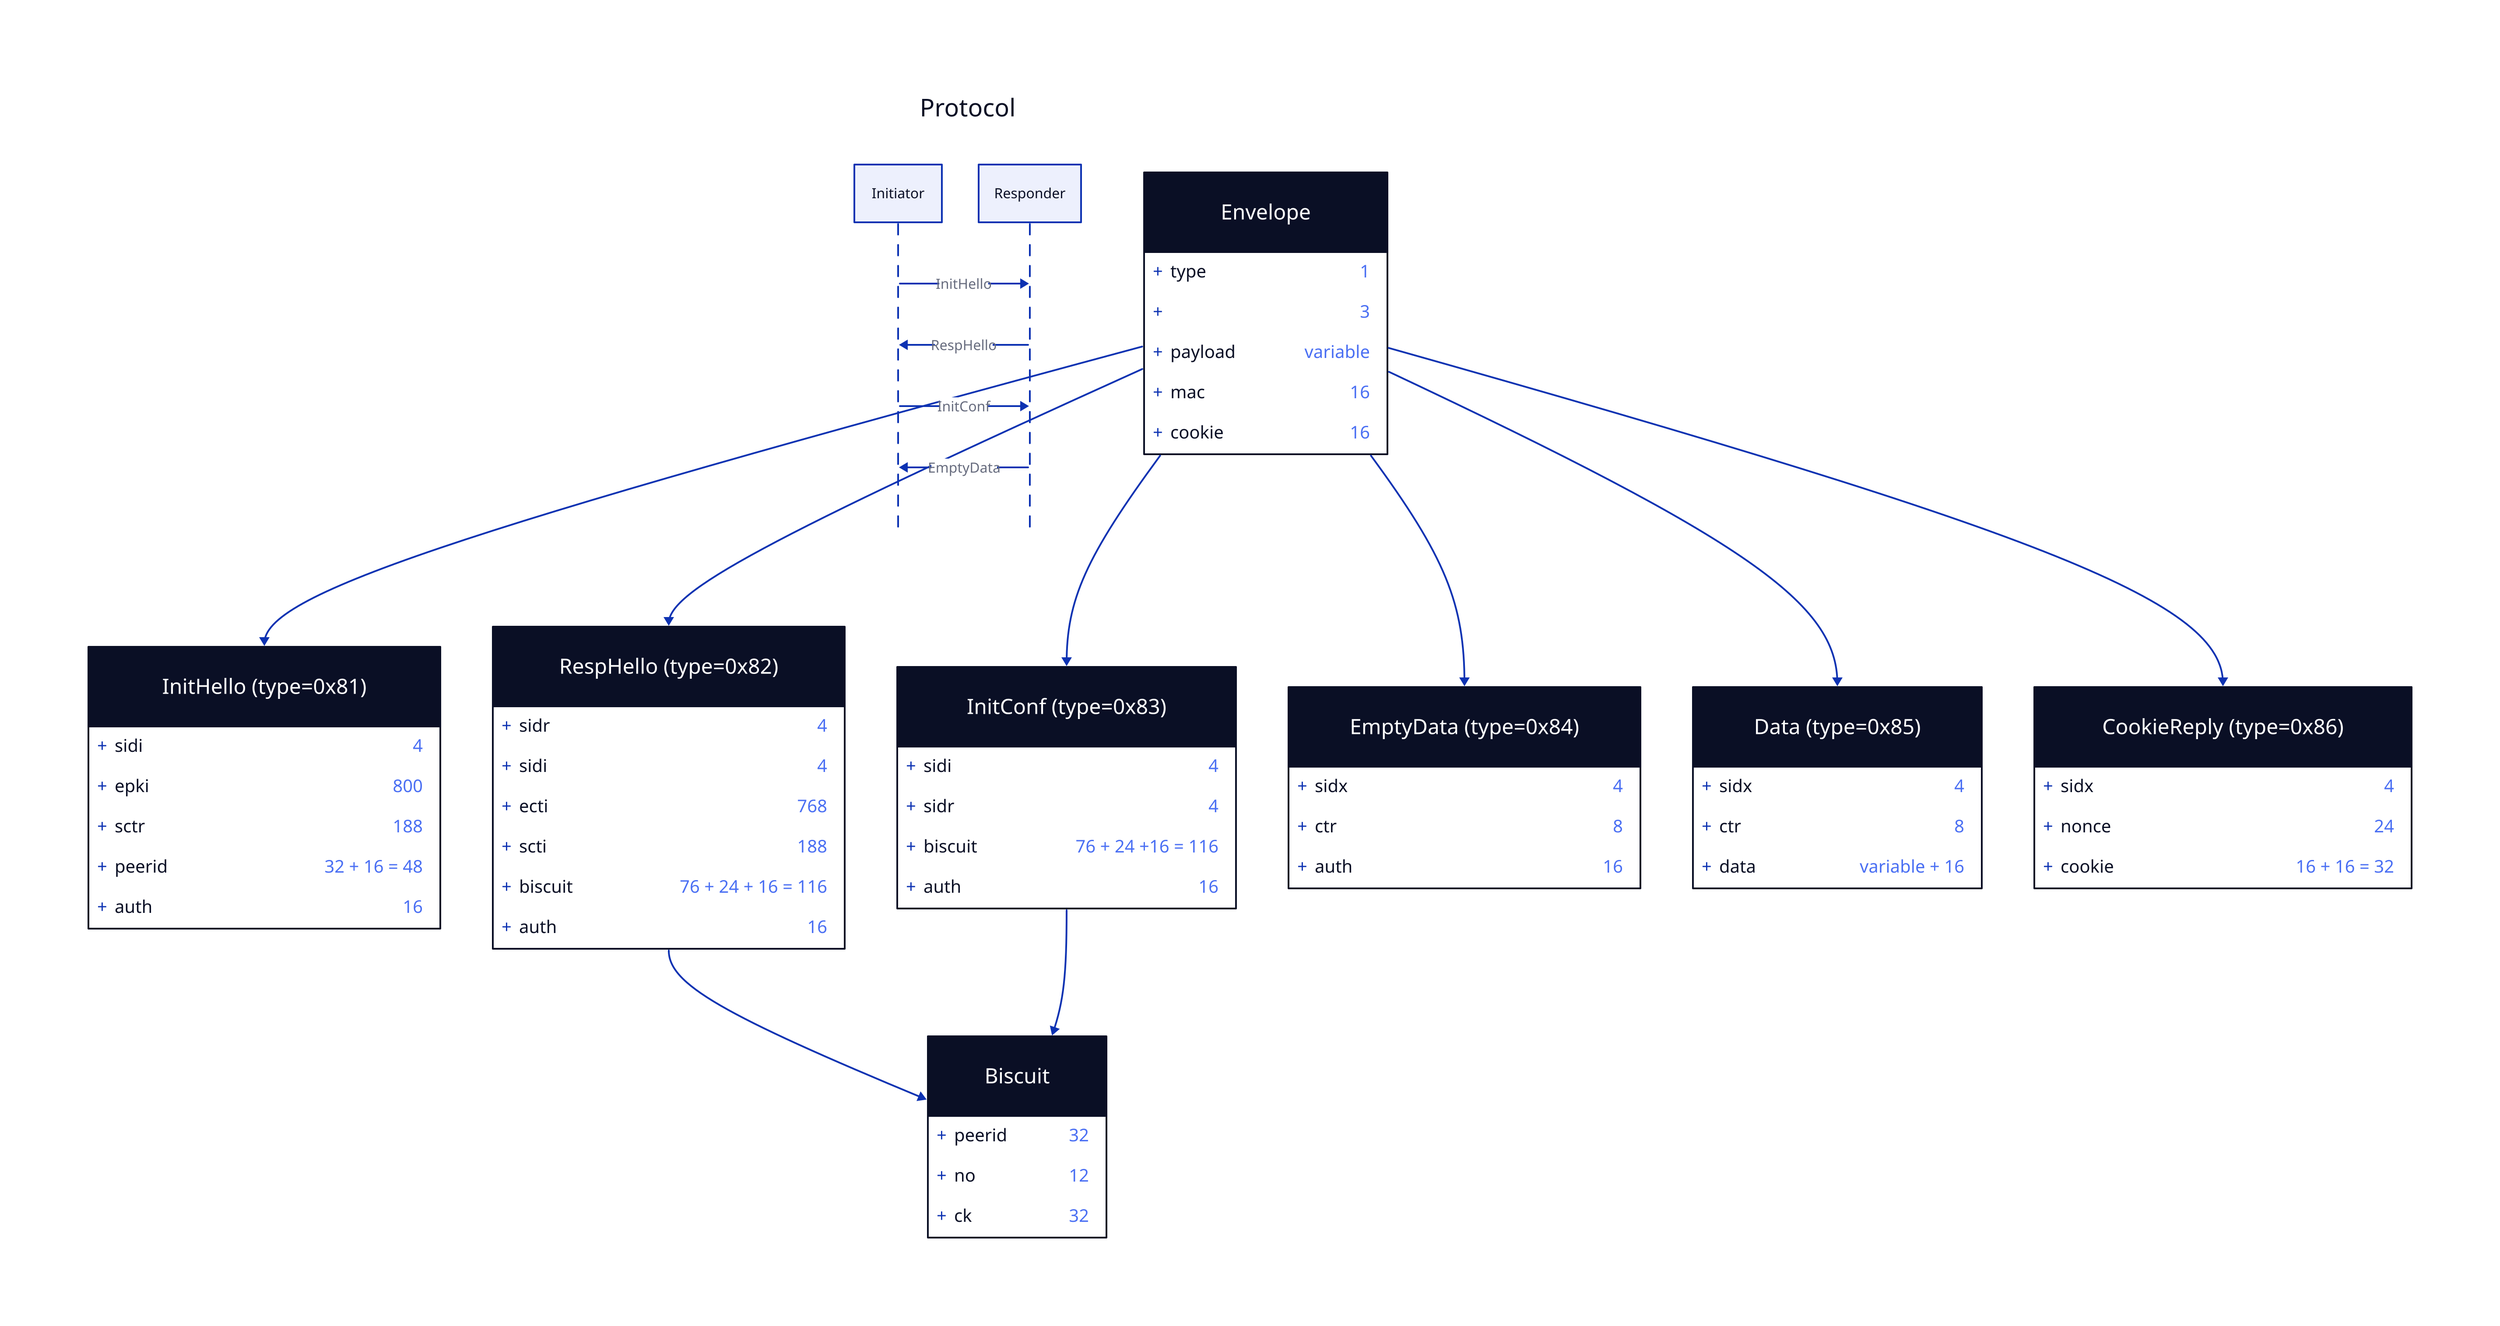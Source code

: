 Protocol: {
  shape: sequence_diagram
  ini: "Initiator"
  res: "Responder"
  ini -> res: "InitHello"
  res -> ini: "RespHello"
  ini -> res: "InitConf"
  res -> ini: "EmptyData"
}

Envelope: "Envelope" {
  shape: class
  type: "1"
  '': 3
  payload: variable
  mac: 16
  cookie: 16
}

Envelope.payload -> InitHello
InitHello: "InitHello (type=0x81)" {
  shape: class
  sidi: 4
  epki: 800
  sctr: 188
  peerid: 32 + 16 = 48
  auth: 16
}

Envelope.payload -> RespHello
RespHello: "RespHello (type=0x82)" {
  shape: class
  sidr: 4
  sidi: 4
  ecti: 768
  scti: 188
  biscuit: 76 + 24 + 16 = 116
  auth: 16
}

Envelope.payload -> InitConf
InitConf: "InitConf (type=0x83)" {
  shape: class
  sidi: 4
  sidr: 4
  biscuit: 76 + 24 +16 = 116
  auth: 16
}

Envelope.payload -> EmptyData
EmptyData: "EmptyData (type=0x84)" {
  shape: class
  sidx: 4
  ctr: 8
  auth: 16
}

Envelope.payload -> Data
Data: "Data (type=0x85)" {
  shape: class
  sidx: 4
  ctr: 8
  data: variable + 16
}

Envelope.payload -> CookieReply
CookieReply: "CookieReply (type=0x86)" {
  shape: class
  sidx: 4
  nonce: 24
  cookie: 16 + 16 = 32
}

RespHello.biscuit -> Biscuit
InitConf.biscuit -> Biscuit
Biscuit: "Biscuit" {
  shape: class
  peerid: 32
  no: 12
  ck: 32
}
